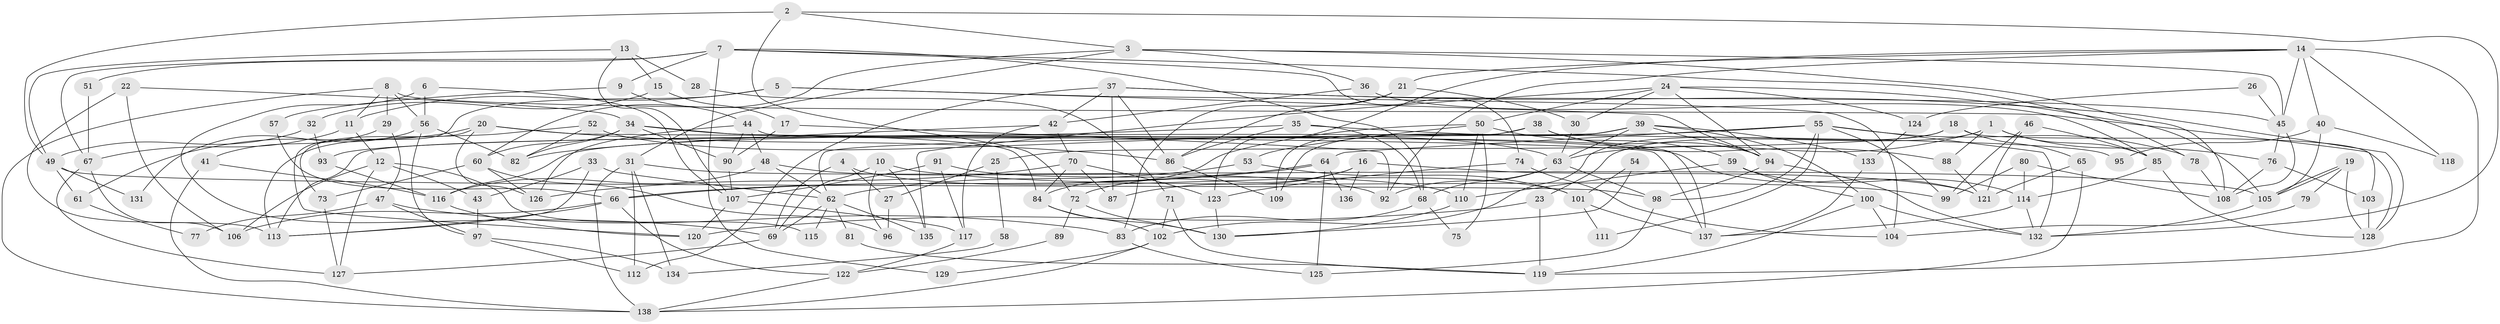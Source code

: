 // coarse degree distribution, {8: 0.06593406593406594, 6: 0.17582417582417584, 7: 0.0989010989010989, 5: 0.12087912087912088, 4: 0.12087912087912088, 11: 0.01098901098901099, 3: 0.2087912087912088, 10: 0.03296703296703297, 9: 0.02197802197802198, 2: 0.14285714285714285}
// Generated by graph-tools (version 1.1) at 2025/24/03/03/25 07:24:04]
// undirected, 138 vertices, 276 edges
graph export_dot {
graph [start="1"]
  node [color=gray90,style=filled];
  1;
  2;
  3;
  4;
  5;
  6;
  7;
  8;
  9;
  10;
  11;
  12;
  13;
  14;
  15;
  16;
  17;
  18;
  19;
  20;
  21;
  22;
  23;
  24;
  25;
  26;
  27;
  28;
  29;
  30;
  31;
  32;
  33;
  34;
  35;
  36;
  37;
  38;
  39;
  40;
  41;
  42;
  43;
  44;
  45;
  46;
  47;
  48;
  49;
  50;
  51;
  52;
  53;
  54;
  55;
  56;
  57;
  58;
  59;
  60;
  61;
  62;
  63;
  64;
  65;
  66;
  67;
  68;
  69;
  70;
  71;
  72;
  73;
  74;
  75;
  76;
  77;
  78;
  79;
  80;
  81;
  82;
  83;
  84;
  85;
  86;
  87;
  88;
  89;
  90;
  91;
  92;
  93;
  94;
  95;
  96;
  97;
  98;
  99;
  100;
  101;
  102;
  103;
  104;
  105;
  106;
  107;
  108;
  109;
  110;
  111;
  112;
  113;
  114;
  115;
  116;
  117;
  118;
  119;
  120;
  121;
  122;
  123;
  124;
  125;
  126;
  127;
  128;
  129;
  130;
  131;
  132;
  133;
  134;
  135;
  136;
  137;
  138;
  1 -- 85;
  1 -- 23;
  1 -- 63;
  1 -- 76;
  1 -- 88;
  2 -- 132;
  2 -- 3;
  2 -- 49;
  2 -- 72;
  3 -- 45;
  3 -- 108;
  3 -- 31;
  3 -- 36;
  3 -- 60;
  4 -- 69;
  4 -- 101;
  4 -- 27;
  5 -- 120;
  5 -- 11;
  5 -- 94;
  5 -- 104;
  6 -- 69;
  6 -- 107;
  6 -- 56;
  7 -- 68;
  7 -- 67;
  7 -- 9;
  7 -- 51;
  7 -- 74;
  7 -- 78;
  7 -- 129;
  8 -- 138;
  8 -- 56;
  8 -- 11;
  8 -- 29;
  8 -- 103;
  9 -- 44;
  9 -- 57;
  10 -- 69;
  10 -- 99;
  10 -- 96;
  10 -- 135;
  11 -- 12;
  11 -- 67;
  12 -- 127;
  12 -- 43;
  12 -- 106;
  12 -- 115;
  13 -- 107;
  13 -- 49;
  13 -- 15;
  13 -- 28;
  14 -- 21;
  14 -- 45;
  14 -- 40;
  14 -- 92;
  14 -- 118;
  14 -- 119;
  14 -- 123;
  15 -- 17;
  15 -- 32;
  16 -- 72;
  16 -- 121;
  16 -- 87;
  16 -- 136;
  17 -- 90;
  17 -- 92;
  18 -- 65;
  18 -- 102;
  18 -- 25;
  18 -- 128;
  19 -- 128;
  19 -- 105;
  19 -- 105;
  19 -- 79;
  20 -- 86;
  20 -- 126;
  20 -- 61;
  20 -- 73;
  20 -- 137;
  21 -- 86;
  21 -- 30;
  21 -- 83;
  22 -- 34;
  22 -- 106;
  22 -- 113;
  23 -- 120;
  23 -- 119;
  24 -- 105;
  24 -- 50;
  24 -- 30;
  24 -- 94;
  24 -- 124;
  24 -- 135;
  25 -- 27;
  25 -- 58;
  26 -- 124;
  26 -- 45;
  27 -- 96;
  28 -- 71;
  29 -- 47;
  29 -- 41;
  30 -- 63;
  31 -- 105;
  31 -- 112;
  31 -- 134;
  31 -- 138;
  32 -- 49;
  32 -- 93;
  33 -- 113;
  33 -- 62;
  33 -- 43;
  34 -- 84;
  34 -- 90;
  34 -- 60;
  34 -- 82;
  34 -- 121;
  35 -- 86;
  35 -- 68;
  35 -- 93;
  35 -- 95;
  36 -- 42;
  36 -- 85;
  37 -- 128;
  37 -- 42;
  37 -- 45;
  37 -- 86;
  37 -- 87;
  37 -- 112;
  38 -- 94;
  38 -- 88;
  38 -- 109;
  38 -- 113;
  39 -- 63;
  39 -- 94;
  39 -- 62;
  39 -- 100;
  39 -- 109;
  39 -- 133;
  40 -- 105;
  40 -- 95;
  40 -- 118;
  41 -- 116;
  41 -- 138;
  42 -- 70;
  42 -- 82;
  42 -- 117;
  43 -- 97;
  44 -- 126;
  44 -- 48;
  44 -- 90;
  44 -- 137;
  45 -- 108;
  45 -- 76;
  46 -- 99;
  46 -- 85;
  46 -- 121;
  47 -- 83;
  47 -- 97;
  47 -- 77;
  48 -- 62;
  48 -- 92;
  48 -- 116;
  49 -- 98;
  49 -- 61;
  49 -- 131;
  50 -- 110;
  50 -- 59;
  50 -- 53;
  50 -- 75;
  50 -- 84;
  51 -- 67;
  52 -- 113;
  52 -- 63;
  52 -- 82;
  53 -- 62;
  53 -- 101;
  54 -- 130;
  54 -- 101;
  55 -- 132;
  55 -- 116;
  55 -- 64;
  55 -- 78;
  55 -- 98;
  55 -- 99;
  55 -- 111;
  56 -- 82;
  56 -- 97;
  56 -- 131;
  57 -- 66;
  58 -- 134;
  59 -- 114;
  59 -- 100;
  59 -- 110;
  60 -- 73;
  60 -- 96;
  60 -- 126;
  61 -- 77;
  62 -- 135;
  62 -- 69;
  62 -- 81;
  62 -- 115;
  63 -- 98;
  63 -- 68;
  63 -- 92;
  64 -- 66;
  64 -- 66;
  64 -- 125;
  64 -- 136;
  65 -- 138;
  65 -- 121;
  66 -- 113;
  66 -- 106;
  66 -- 122;
  67 -- 106;
  67 -- 127;
  68 -- 83;
  68 -- 75;
  69 -- 127;
  70 -- 123;
  70 -- 87;
  70 -- 84;
  70 -- 126;
  71 -- 119;
  71 -- 102;
  72 -- 130;
  72 -- 89;
  73 -- 127;
  74 -- 104;
  74 -- 123;
  76 -- 103;
  76 -- 108;
  78 -- 108;
  79 -- 104;
  80 -- 114;
  80 -- 108;
  80 -- 99;
  81 -- 119;
  83 -- 125;
  84 -- 102;
  84 -- 130;
  85 -- 128;
  85 -- 114;
  86 -- 109;
  88 -- 121;
  89 -- 122;
  90 -- 107;
  91 -- 110;
  91 -- 117;
  91 -- 107;
  93 -- 116;
  94 -- 98;
  94 -- 132;
  97 -- 112;
  97 -- 134;
  98 -- 125;
  100 -- 132;
  100 -- 104;
  100 -- 119;
  101 -- 137;
  101 -- 111;
  102 -- 138;
  102 -- 129;
  103 -- 128;
  105 -- 132;
  107 -- 117;
  107 -- 120;
  110 -- 130;
  114 -- 137;
  114 -- 132;
  116 -- 120;
  117 -- 122;
  122 -- 138;
  123 -- 130;
  124 -- 133;
  133 -- 137;
}
